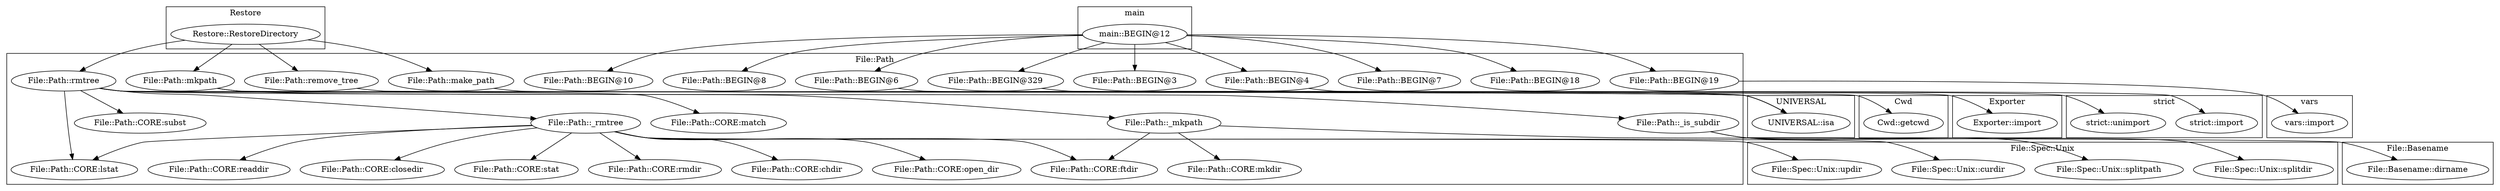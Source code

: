 digraph {
graph [overlap=false]
subgraph cluster_UNIVERSAL {
	label="UNIVERSAL";
	"UNIVERSAL::isa";
}
subgraph cluster_File_Spec_Unix {
	label="File::Spec::Unix";
	"File::Spec::Unix::curdir";
	"File::Spec::Unix::splitdir";
	"File::Spec::Unix::splitpath";
	"File::Spec::Unix::updir";
}
subgraph cluster_Restore {
	label="Restore";
	"Restore::RestoreDirectory";
}
subgraph cluster_File_Path {
	label="File::Path";
	"File::Path::rmtree";
	"File::Path::CORE:closedir";
	"File::Path::CORE:lstat";
	"File::Path::BEGIN@6";
	"File::Path::BEGIN@8";
	"File::Path::CORE:stat";
	"File::Path::_is_subdir";
	"File::Path::BEGIN@10";
	"File::Path::_mkpath";
	"File::Path::BEGIN@4";
	"File::Path::BEGIN@18";
	"File::Path::remove_tree";
	"File::Path::CORE:mkdir";
	"File::Path::CORE:rmdir";
	"File::Path::BEGIN@7";
	"File::Path::CORE:chdir";
	"File::Path::CORE:open_dir";
	"File::Path::CORE:ftdir";
	"File::Path::BEGIN@19";
	"File::Path::make_path";
	"File::Path::CORE:match";
	"File::Path::CORE:readdir";
	"File::Path::BEGIN@3";
	"File::Path::mkpath";
	"File::Path::_rmtree";
	"File::Path::CORE:subst";
	"File::Path::BEGIN@329";
}
subgraph cluster_vars {
	label="vars";
	"vars::import";
}
subgraph cluster_Exporter {
	label="Exporter";
	"Exporter::import";
}
subgraph cluster_main {
	label="main";
	"main::BEGIN@12";
}
subgraph cluster_strict {
	label="strict";
	"strict::import";
	"strict::unimport";
}
subgraph cluster_File_Basename {
	label="File::Basename";
	"File::Basename::dirname";
}
subgraph cluster_Cwd {
	label="Cwd";
	"Cwd::getcwd";
}
"main::BEGIN@12" -> "File::Path::BEGIN@6";
"File::Path::rmtree" -> "File::Path::CORE:lstat";
"File::Path::_rmtree" -> "File::Path::CORE:lstat";
"main::BEGIN@12" -> "File::Path::BEGIN@4";
"File::Path::_mkpath" -> "File::Basename::dirname";
"File::Path::_rmtree" -> "File::Spec::Unix::updir";
"File::Path::BEGIN@6" -> "Exporter::import";
"File::Path::rmtree" -> "File::Path::CORE:subst";
"File::Path::_rmtree" -> "File::Path::CORE:closedir";
"File::Path::BEGIN@329" -> "strict::unimport";
"main::BEGIN@12" -> "File::Path::BEGIN@10";
"File::Path::rmtree" -> "UNIVERSAL::isa";
"File::Path::mkpath" -> "UNIVERSAL::isa";
"File::Path::make_path" -> "UNIVERSAL::isa";
"File::Path::remove_tree" -> "UNIVERSAL::isa";
"File::Path::_is_subdir" -> "File::Spec::Unix::splitpath";
"File::Path::_rmtree" -> "File::Path::CORE:rmdir";
"main::BEGIN@12" -> "File::Path::BEGIN@7";
"File::Path::_mkpath" -> "File::Path::CORE:ftdir";
"File::Path::_rmtree" -> "File::Path::CORE:ftdir";
"Restore::RestoreDirectory" -> "File::Path::make_path";
"File::Path::rmtree" -> "File::Path::CORE:match";
"File::Path::_rmtree" -> "File::Path::CORE:readdir";
"Restore::RestoreDirectory" -> "File::Path::mkpath";
"main::BEGIN@12" -> "File::Path::BEGIN@329";
"main::BEGIN@12" -> "File::Path::BEGIN@8";
"File::Path::rmtree" -> "File::Path::_is_subdir";
"File::Path::mkpath" -> "File::Path::_mkpath";
"Restore::RestoreDirectory" -> "File::Path::remove_tree";
"File::Path::_mkpath" -> "File::Path::CORE:mkdir";
"File::Path::_rmtree" -> "File::Spec::Unix::curdir";
"File::Path::BEGIN@19" -> "vars::import";
"File::Path::rmtree" -> "Cwd::getcwd";
"main::BEGIN@12" -> "File::Path::BEGIN@3";
"Restore::RestoreDirectory" -> "File::Path::rmtree";
"File::Path::_rmtree" -> "File::Path::CORE:stat";
"File::Path::_is_subdir" -> "File::Spec::Unix::splitdir";
"main::BEGIN@12" -> "File::Path::BEGIN@18";
"File::Path::_rmtree" -> "File::Path::CORE:open_dir";
"File::Path::_rmtree" -> "File::Path::CORE:chdir";
"main::BEGIN@12" -> "File::Path::BEGIN@19";
"File::Path::BEGIN@4" -> "strict::import";
"File::Path::rmtree" -> "File::Path::_rmtree";
}
